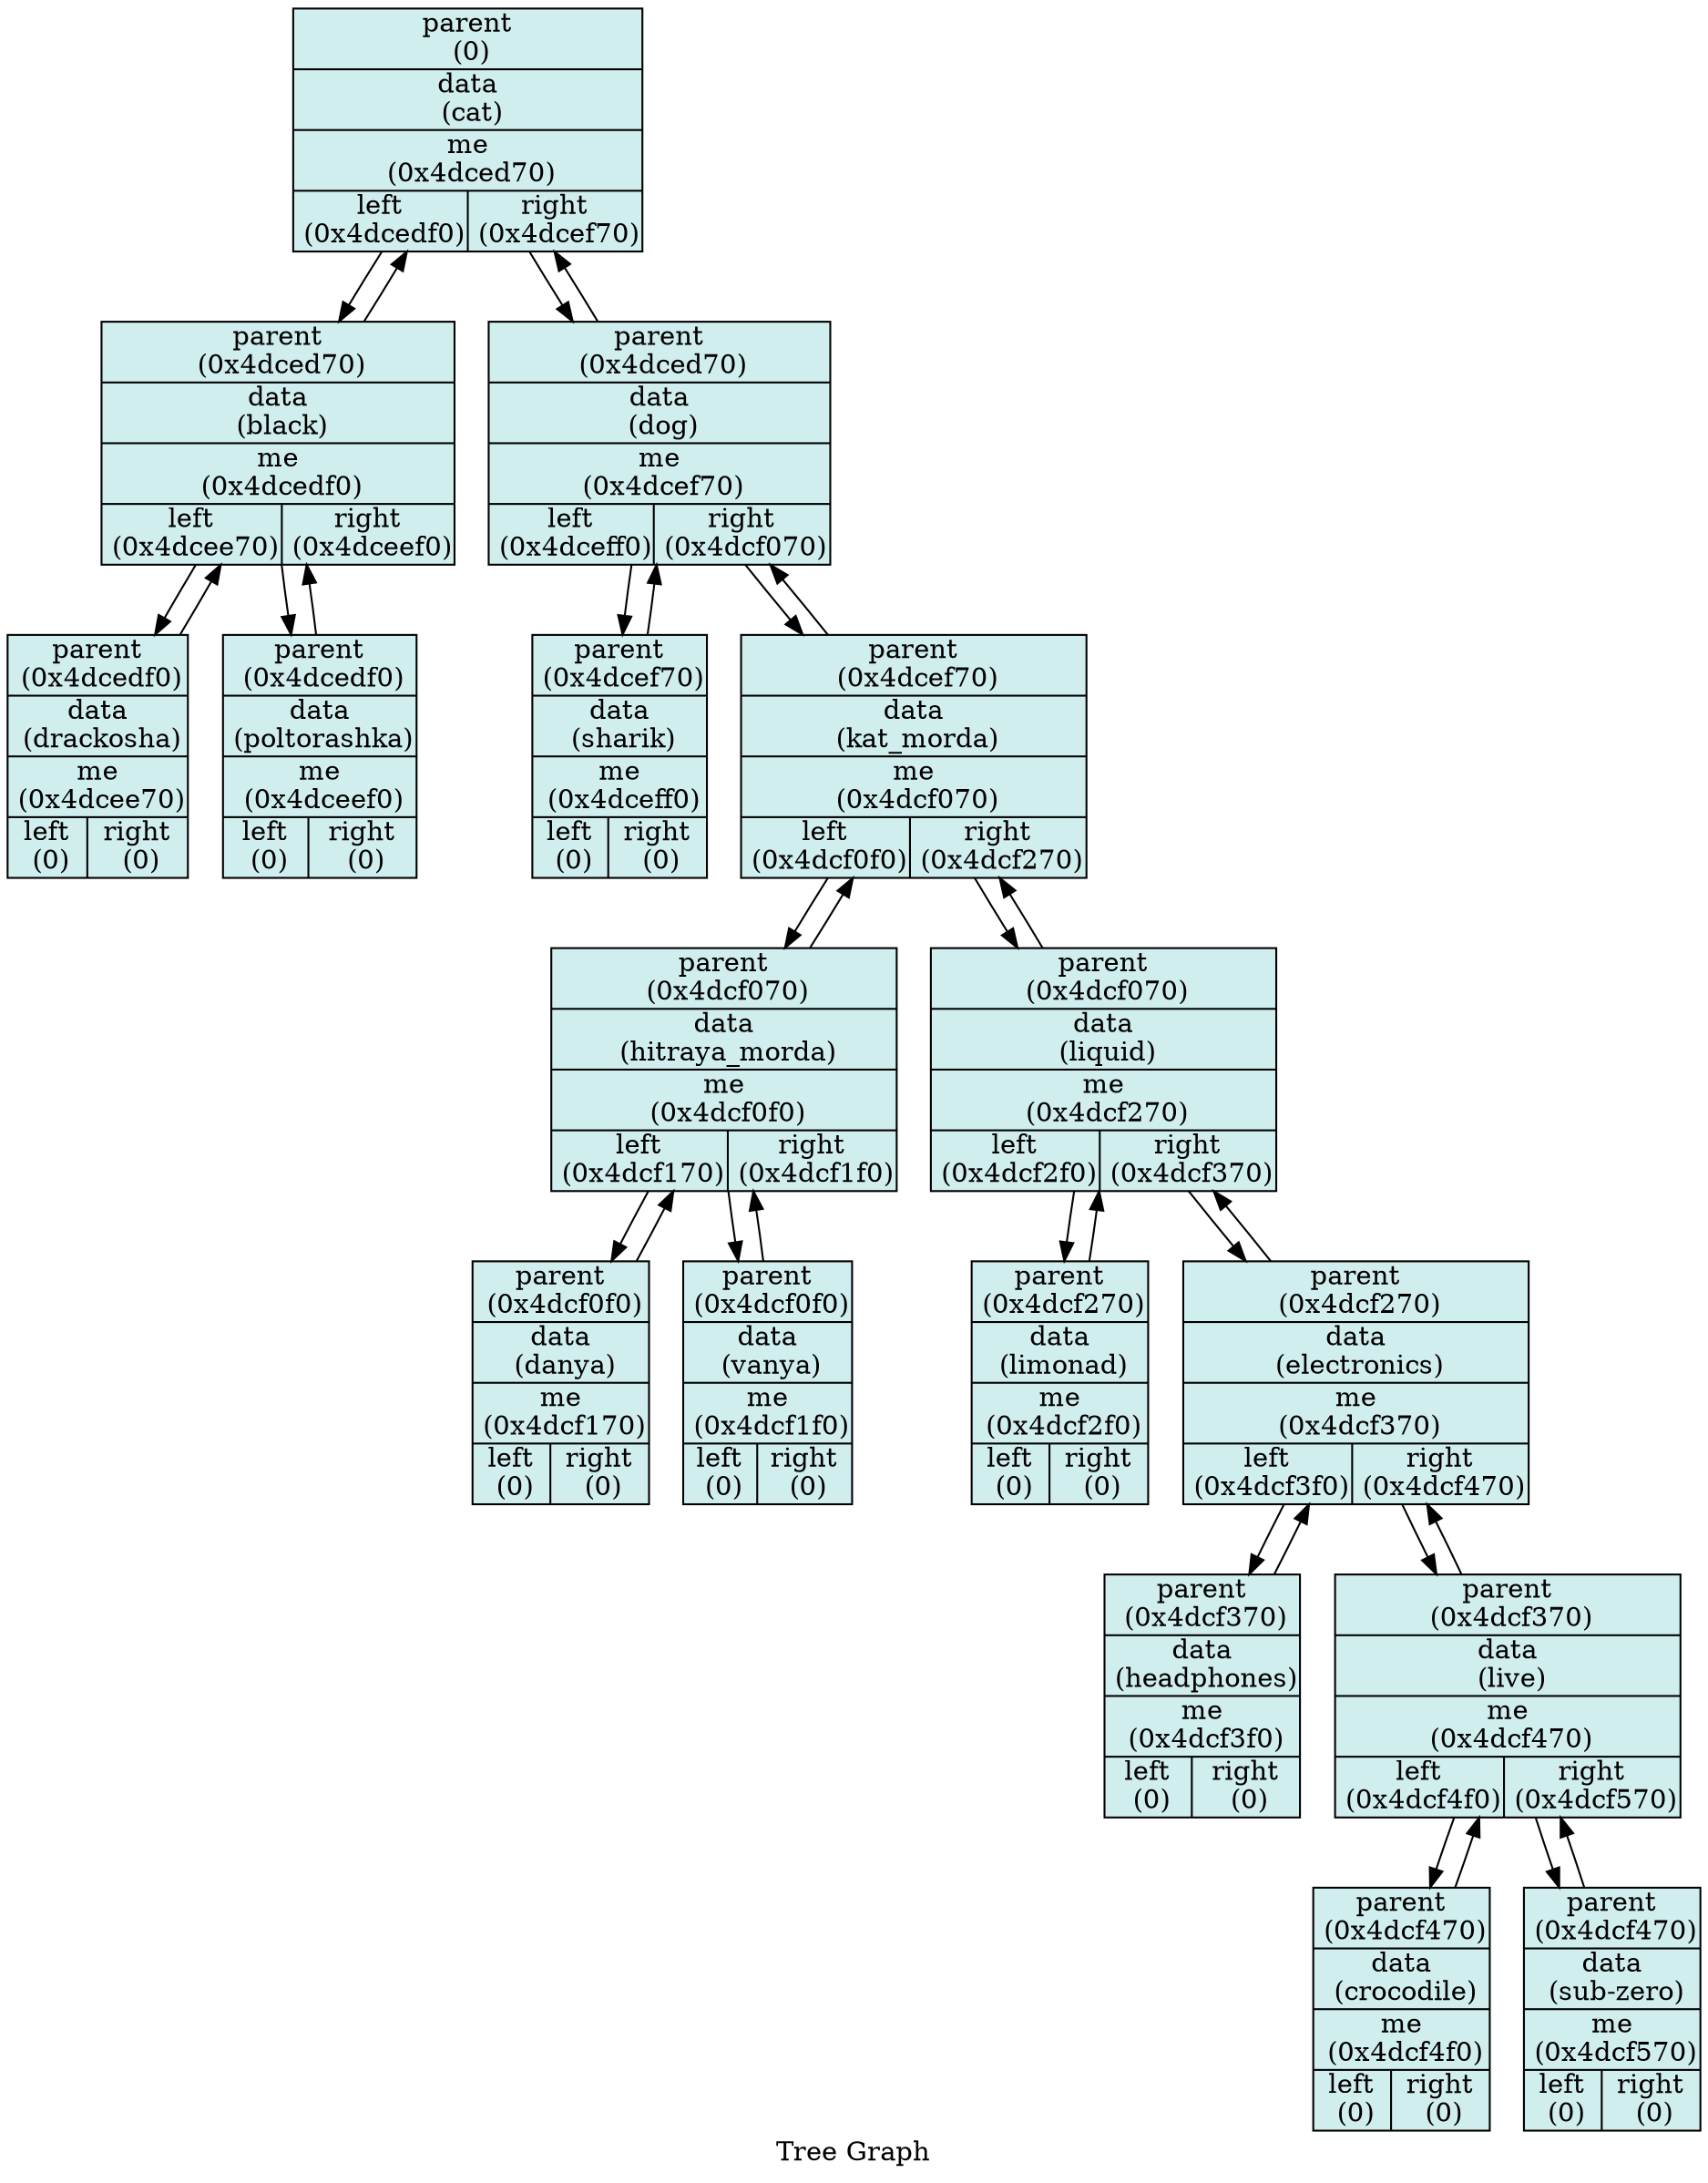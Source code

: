 digraph Tree {

	node [shape = "circle", style = "filled", fillcolor = "red",fontcolor = "#000000", margin = "0.01"];
	rankdir = "TB";

	label = "Tree Graph";

	"0x4dced70" [shape = "record", fillcolor="lightcyan2", label = "{ {parent\n (0) } |{data\n (cat) } |{me\n (0x4dced70) } |{left\n (0x4dcedf0)   |right\n (0x4dcef70) } }"];
	"0x4dced70"->"0x4dcedf0";
	"0x4dced70"->"0x4dcef70";


	"0x4dcef70" [shape = "record", fillcolor="lightcyan2", label = "{ {parent\n (0x4dced70) } |{data\n (dog) } |{me\n (0x4dcef70) } |{left\n (0x4dceff0)   |right\n (0x4dcf070) } }"];
	"0x4dcef70"->"0x4dced70";
	"0x4dcef70"->"0x4dceff0";
	"0x4dcef70"->"0x4dcf070";


	"0x4dcf070" [shape = "record", fillcolor="lightcyan2", label = "{ {parent\n (0x4dcef70) } |{data\n (kat_morda) } |{me\n (0x4dcf070) } |{left\n (0x4dcf0f0)   |right\n (0x4dcf270) } }"];
	"0x4dcf070"->"0x4dcef70";
	"0x4dcf070"->"0x4dcf0f0";
	"0x4dcf070"->"0x4dcf270";


	"0x4dcf270" [shape = "record", fillcolor="lightcyan2", label = "{ {parent\n (0x4dcf070) } |{data\n (liquid) } |{me\n (0x4dcf270) } |{left\n (0x4dcf2f0)   |right\n (0x4dcf370) } }"];
	"0x4dcf270"->"0x4dcf070";
	"0x4dcf270"->"0x4dcf2f0";
	"0x4dcf270"->"0x4dcf370";


	"0x4dcf370" [shape = "record", fillcolor="lightcyan2", label = "{ {parent\n (0x4dcf270) } |{data\n (electronics) } |{me\n (0x4dcf370) } |{left\n (0x4dcf3f0)   |right\n (0x4dcf470) } }"];
	"0x4dcf370"->"0x4dcf270";
	"0x4dcf370"->"0x4dcf3f0";
	"0x4dcf370"->"0x4dcf470";


	"0x4dcf470" [shape = "record", fillcolor="lightcyan2", label = "{ {parent\n (0x4dcf370) } |{data\n (live) } |{me\n (0x4dcf470) } |{left\n (0x4dcf4f0)   |right\n (0x4dcf570) } }"];
	"0x4dcf470"->"0x4dcf370";
	"0x4dcf470"->"0x4dcf4f0";
	"0x4dcf470"->"0x4dcf570";


	"0x4dcf570" [shape = "record", fillcolor="lightcyan2", label = "{ {parent\n (0x4dcf470) } |{data\n (sub-zero) } |{me\n (0x4dcf570) } |{left\n (0)   |right\n (0) } }"];
	"0x4dcf570"->"0x4dcf470";


	"0x4dcf4f0" [shape = "record", fillcolor="lightcyan2", label = "{ {parent\n (0x4dcf470) } |{data\n (crocodile) } |{me\n (0x4dcf4f0) } |{left\n (0)   |right\n (0) } }"];
	"0x4dcf4f0"->"0x4dcf470";


	"0x4dcf3f0" [shape = "record", fillcolor="lightcyan2", label = "{ {parent\n (0x4dcf370) } |{data\n (headphones) } |{me\n (0x4dcf3f0) } |{left\n (0)   |right\n (0) } }"];
	"0x4dcf3f0"->"0x4dcf370";


	"0x4dcf2f0" [shape = "record", fillcolor="lightcyan2", label = "{ {parent\n (0x4dcf270) } |{data\n (limonad) } |{me\n (0x4dcf2f0) } |{left\n (0)   |right\n (0) } }"];
	"0x4dcf2f0"->"0x4dcf270";


	"0x4dcf0f0" [shape = "record", fillcolor="lightcyan2", label = "{ {parent\n (0x4dcf070) } |{data\n (hitraya_morda) } |{me\n (0x4dcf0f0) } |{left\n (0x4dcf170)   |right\n (0x4dcf1f0) } }"];
	"0x4dcf0f0"->"0x4dcf070";
	"0x4dcf0f0"->"0x4dcf170";
	"0x4dcf0f0"->"0x4dcf1f0";


	"0x4dcf1f0" [shape = "record", fillcolor="lightcyan2", label = "{ {parent\n (0x4dcf0f0) } |{data\n (vanya) } |{me\n (0x4dcf1f0) } |{left\n (0)   |right\n (0) } }"];
	"0x4dcf1f0"->"0x4dcf0f0";


	"0x4dcf170" [shape = "record", fillcolor="lightcyan2", label = "{ {parent\n (0x4dcf0f0) } |{data\n (danya) } |{me\n (0x4dcf170) } |{left\n (0)   |right\n (0) } }"];
	"0x4dcf170"->"0x4dcf0f0";


	"0x4dceff0" [shape = "record", fillcolor="lightcyan2", label = "{ {parent\n (0x4dcef70) } |{data\n (sharik) } |{me\n (0x4dceff0) } |{left\n (0)   |right\n (0) } }"];
	"0x4dceff0"->"0x4dcef70";


	"0x4dcedf0" [shape = "record", fillcolor="lightcyan2", label = "{ {parent\n (0x4dced70) } |{data\n (black) } |{me\n (0x4dcedf0) } |{left\n (0x4dcee70)   |right\n (0x4dceef0) } }"];
	"0x4dcedf0"->"0x4dced70";
	"0x4dcedf0"->"0x4dcee70";
	"0x4dcedf0"->"0x4dceef0";


	"0x4dceef0" [shape = "record", fillcolor="lightcyan2", label = "{ {parent\n (0x4dcedf0) } |{data\n (poltorashka) } |{me\n (0x4dceef0) } |{left\n (0)   |right\n (0) } }"];
	"0x4dceef0"->"0x4dcedf0";


	"0x4dcee70" [shape = "record", fillcolor="lightcyan2", label = "{ {parent\n (0x4dcedf0) } |{data\n (drackosha) } |{me\n (0x4dcee70) } |{left\n (0)   |right\n (0) } }"];
	"0x4dcee70"->"0x4dcedf0";


}
